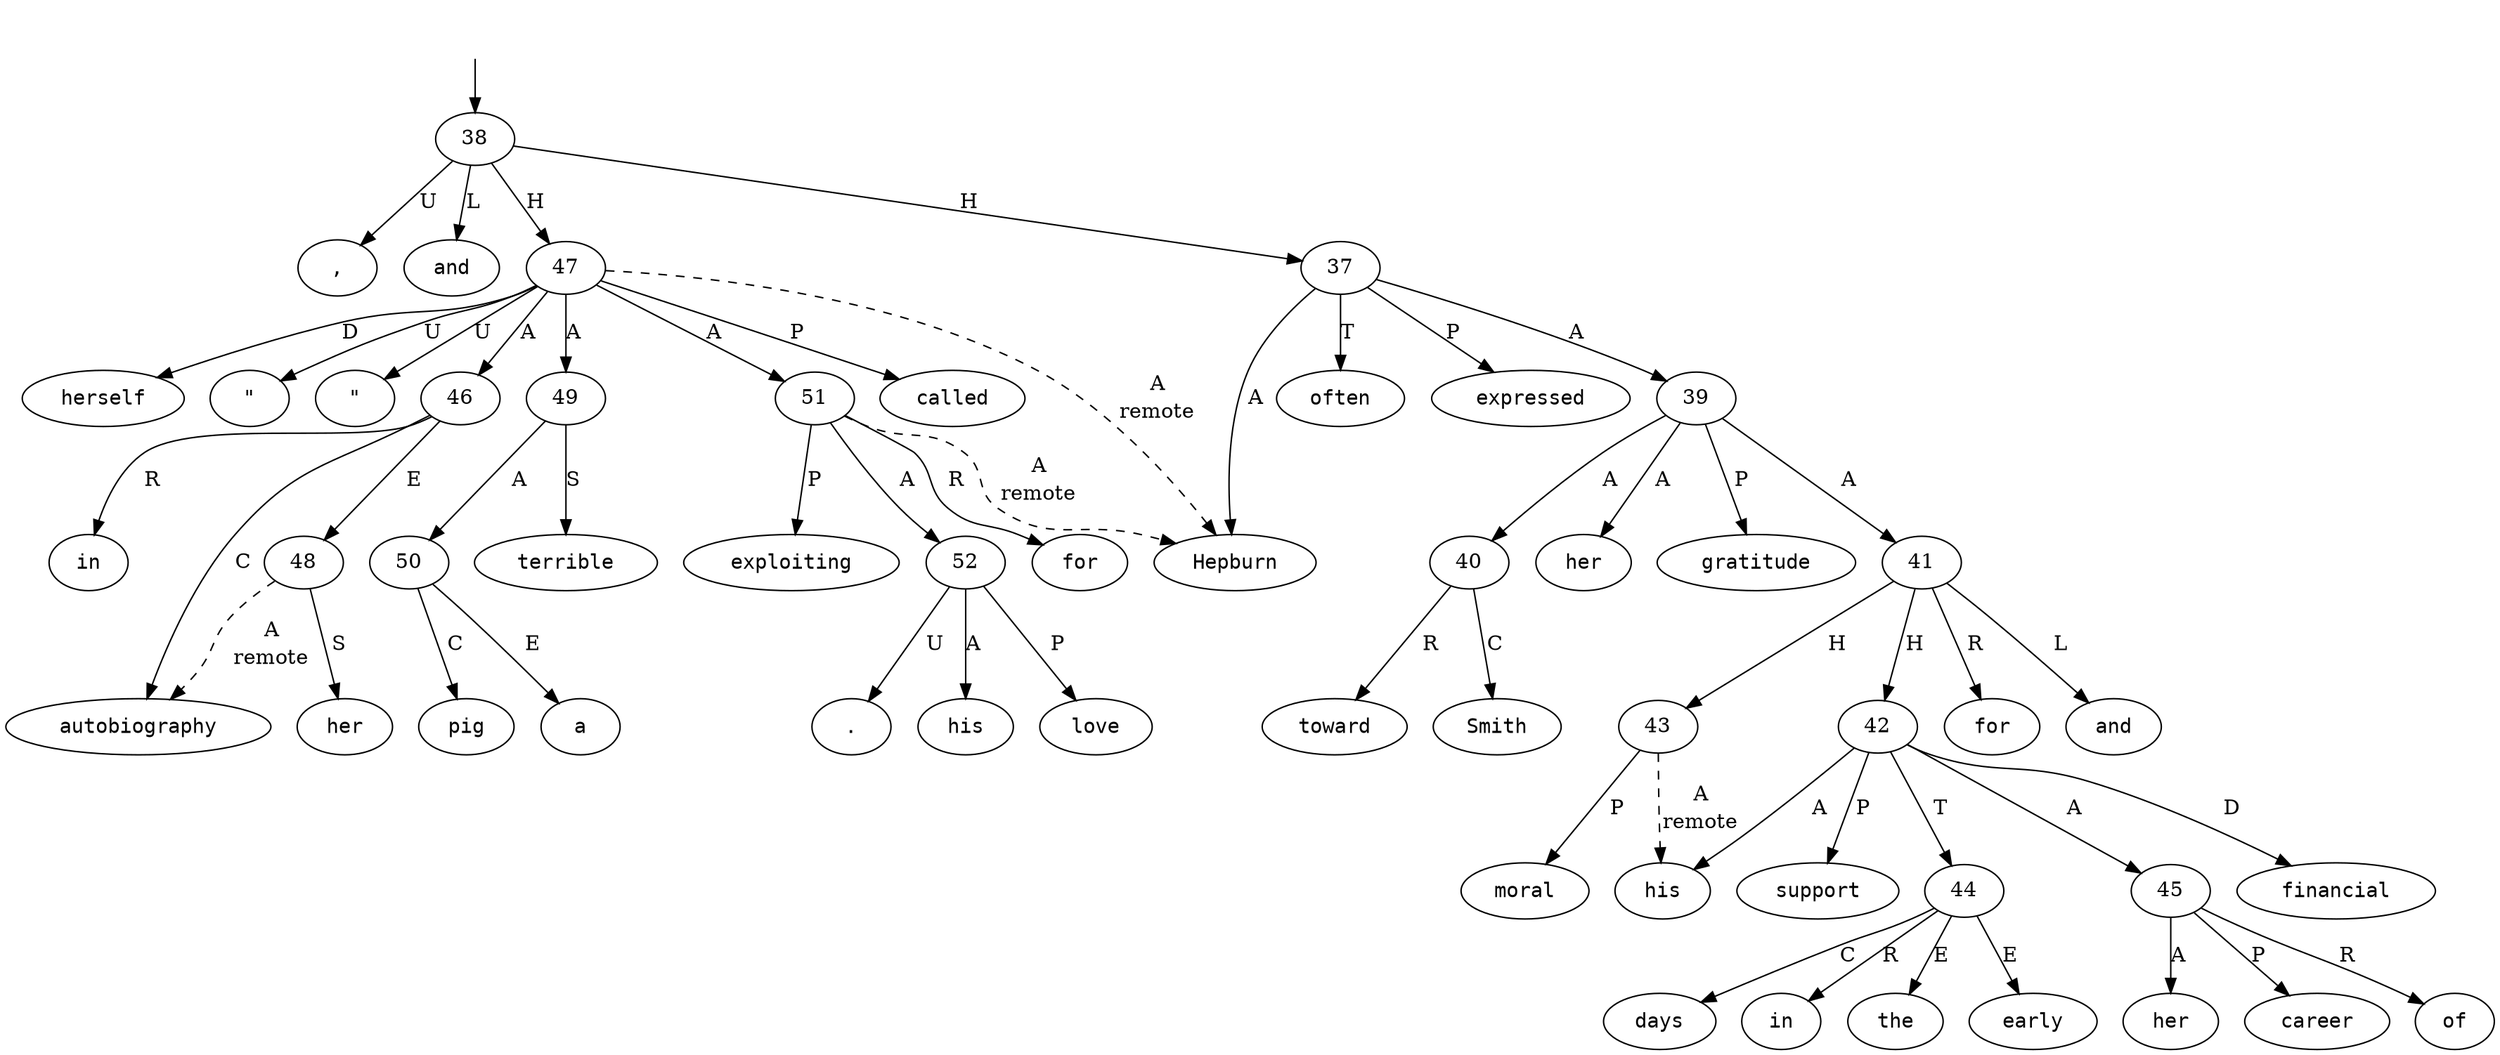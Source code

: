 digraph "147005" {
  top [ style=invis ];
  top -> 38;
  0 [ shape=oval, label=<<table align="center" border="0" cellspacing="0"><tr><td colspan="2"><font face="Courier">Hepburn</font></td></tr></table>> ];
  1 [ shape=oval, label=<<table align="center" border="0" cellspacing="0"><tr><td colspan="2"><font face="Courier">often</font></td></tr></table>> ];
  2 [ shape=oval, label=<<table align="center" border="0" cellspacing="0"><tr><td colspan="2"><font face="Courier">expressed</font></td></tr></table>> ];
  3 [ shape=oval, label=<<table align="center" border="0" cellspacing="0"><tr><td colspan="2"><font face="Courier">her</font></td></tr></table>> ];
  4 [ shape=oval, label=<<table align="center" border="0" cellspacing="0"><tr><td colspan="2"><font face="Courier">gratitude</font></td></tr></table>> ];
  5 [ shape=oval, label=<<table align="center" border="0" cellspacing="0"><tr><td colspan="2"><font face="Courier">toward</font></td></tr></table>> ];
  6 [ shape=oval, label=<<table align="center" border="0" cellspacing="0"><tr><td colspan="2"><font face="Courier">Smith</font></td></tr></table>> ];
  7 [ shape=oval, label=<<table align="center" border="0" cellspacing="0"><tr><td colspan="2"><font face="Courier">for</font></td></tr></table>> ];
  8 [ shape=oval, label=<<table align="center" border="0" cellspacing="0"><tr><td colspan="2"><font face="Courier">his</font></td></tr></table>> ];
  9 [ shape=oval, label=<<table align="center" border="0" cellspacing="0"><tr><td colspan="2"><font face="Courier">financial</font></td></tr></table>> ];
  10 [ shape=oval, label=<<table align="center" border="0" cellspacing="0"><tr><td colspan="2"><font face="Courier">support</font></td></tr></table>> ];
  11 [ shape=oval, label=<<table align="center" border="0" cellspacing="0"><tr><td colspan="2"><font face="Courier">and</font></td></tr></table>> ];
  12 [ shape=oval, label=<<table align="center" border="0" cellspacing="0"><tr><td colspan="2"><font face="Courier">moral</font></td></tr></table>> ];
  13 [ shape=oval, label=<<table align="center" border="0" cellspacing="0"><tr><td colspan="2"><font face="Courier">in</font></td></tr></table>> ];
  14 [ shape=oval, label=<<table align="center" border="0" cellspacing="0"><tr><td colspan="2"><font face="Courier">the</font></td></tr></table>> ];
  15 [ shape=oval, label=<<table align="center" border="0" cellspacing="0"><tr><td colspan="2"><font face="Courier">early</font></td></tr></table>> ];
  16 [ shape=oval, label=<<table align="center" border="0" cellspacing="0"><tr><td colspan="2"><font face="Courier">days</font></td></tr></table>> ];
  17 [ shape=oval, label=<<table align="center" border="0" cellspacing="0"><tr><td colspan="2"><font face="Courier">of</font></td></tr></table>> ];
  18 [ shape=oval, label=<<table align="center" border="0" cellspacing="0"><tr><td colspan="2"><font face="Courier">her</font></td></tr></table>> ];
  19 [ shape=oval, label=<<table align="center" border="0" cellspacing="0"><tr><td colspan="2"><font face="Courier">career</font></td></tr></table>> ];
  20 [ shape=oval, label=<<table align="center" border="0" cellspacing="0"><tr><td colspan="2"><font face="Courier">,</font></td></tr></table>> ];
  21 [ shape=oval, label=<<table align="center" border="0" cellspacing="0"><tr><td colspan="2"><font face="Courier">and</font></td></tr></table>> ];
  22 [ shape=oval, label=<<table align="center" border="0" cellspacing="0"><tr><td colspan="2"><font face="Courier">in</font></td></tr></table>> ];
  23 [ shape=oval, label=<<table align="center" border="0" cellspacing="0"><tr><td colspan="2"><font face="Courier">her</font></td></tr></table>> ];
  24 [ shape=oval, label=<<table align="center" border="0" cellspacing="0"><tr><td colspan="2"><font face="Courier">autobiography</font></td></tr></table>> ];
  25 [ shape=oval, label=<<table align="center" border="0" cellspacing="0"><tr><td colspan="2"><font face="Courier">called</font></td></tr></table>> ];
  26 [ shape=oval, label=<<table align="center" border="0" cellspacing="0"><tr><td colspan="2"><font face="Courier">herself</font></td></tr></table>> ];
  27 [ shape=oval, label=<<table align="center" border="0" cellspacing="0"><tr><td colspan="2"><font face="Courier">&quot;</font></td></tr></table>> ];
  28 [ shape=oval, label=<<table align="center" border="0" cellspacing="0"><tr><td colspan="2"><font face="Courier">a</font></td></tr></table>> ];
  29 [ shape=oval, label=<<table align="center" border="0" cellspacing="0"><tr><td colspan="2"><font face="Courier">terrible</font></td></tr></table>> ];
  30 [ shape=oval, label=<<table align="center" border="0" cellspacing="0"><tr><td colspan="2"><font face="Courier">pig</font></td></tr></table>> ];
  31 [ shape=oval, label=<<table align="center" border="0" cellspacing="0"><tr><td colspan="2"><font face="Courier">&quot;</font></td></tr></table>> ];
  32 [ shape=oval, label=<<table align="center" border="0" cellspacing="0"><tr><td colspan="2"><font face="Courier">for</font></td></tr></table>> ];
  33 [ shape=oval, label=<<table align="center" border="0" cellspacing="0"><tr><td colspan="2"><font face="Courier">exploiting</font></td></tr></table>> ];
  34 [ shape=oval, label=<<table align="center" border="0" cellspacing="0"><tr><td colspan="2"><font face="Courier">his</font></td></tr></table>> ];
  35 [ shape=oval, label=<<table align="center" border="0" cellspacing="0"><tr><td colspan="2"><font face="Courier">love</font></td></tr></table>> ];
  36 [ shape=oval, label=<<table align="center" border="0" cellspacing="0"><tr><td colspan="2"><font face="Courier">.</font></td></tr></table>> ];
  37 -> 0 [ label="A" ];
  37 -> 39 [ label="A" ];
  37 -> 2 [ label="P" ];
  37 -> 1 [ label="T" ];
  38 -> 20 [ label="U" ];
  38 -> 37 [ label="H" ];
  38 -> 47 [ label="H" ];
  38 -> 21 [ label="L" ];
  39 -> 41 [ label="A" ];
  39 -> 3 [ label="A" ];
  39 -> 40 [ label="A" ];
  39 -> 4 [ label="P" ];
  40 -> 6 [ label="C" ];
  40 -> 5 [ label="R" ];
  41 -> 7 [ label="R" ];
  41 -> 42 [ label="H" ];
  41 -> 43 [ label="H" ];
  41 -> 11 [ label="L" ];
  42 -> 9 [ label="D" ];
  42 -> 44 [ label="T" ];
  42 -> 8 [ label="A" ];
  42 -> 45 [ label="A" ];
  42 -> 10 [ label="P" ];
  43 -> 12 [ label="P" ];
  43 -> 8 [ label=<<table align="center" border="0" cellspacing="0"><tr><td colspan="1">A</td></tr><tr><td>remote</td></tr></table>>, style=dashed ];
  44 -> 13 [ label="R" ];
  44 -> 14 [ label="E" ];
  44 -> 16 [ label="C" ];
  44 -> 15 [ label="E" ];
  45 -> 17 [ label="R" ];
  45 -> 18 [ label="A" ];
  45 -> 19 [ label="P" ];
  46 -> 48 [ label="E" ];
  46 -> 24 [ label="C" ];
  46 -> 22 [ label="R" ];
  47 -> 51 [ label="A" ];
  47 -> 49 [ label="A" ];
  47 -> 25 [ label="P" ];
  47 -> 31 [ label="U" ];
  47 -> 27 [ label="U" ];
  47 -> 26 [ label="D" ];
  47 -> 46 [ label="A" ];
  47 -> 0 [ label=<<table align="center" border="0" cellspacing="0"><tr><td colspan="1">A</td></tr><tr><td>remote</td></tr></table>>, style=dashed ];
  48 -> 24 [ label=<<table align="center" border="0" cellspacing="0"><tr><td colspan="1">A</td></tr><tr><td>remote</td></tr></table>>, style=dashed ];
  48 -> 23 [ label="S" ];
  49 -> 50 [ label="A" ];
  49 -> 29 [ label="S" ];
  50 -> 28 [ label="E" ];
  50 -> 30 [ label="C" ];
  51 -> 0 [ label=<<table align="center" border="0" cellspacing="0"><tr><td colspan="1">A</td></tr><tr><td>remote</td></tr></table>>, style=dashed ];
  51 -> 52 [ label="A" ];
  51 -> 32 [ label="R" ];
  51 -> 33 [ label="P" ];
  52 -> 35 [ label="P" ];
  52 -> 36 [ label="U" ];
  52 -> 34 [ label="A" ];
}

